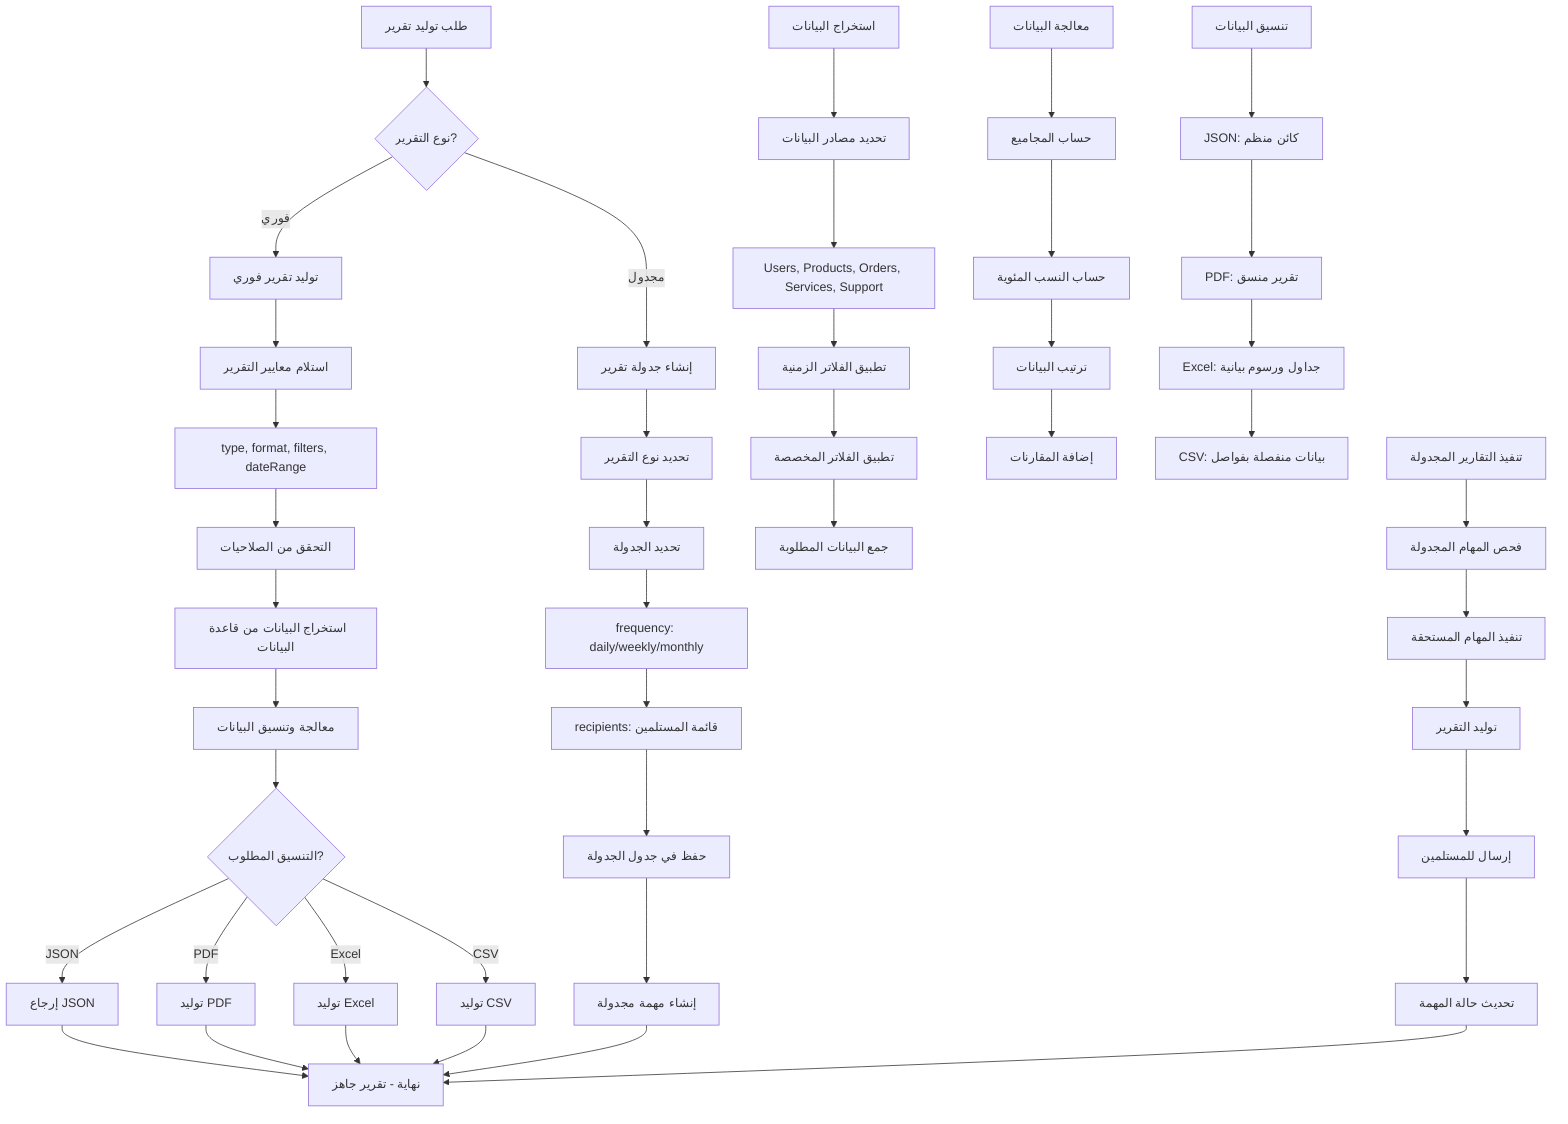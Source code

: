 %% Report Generation Flow
%% View at https://mermaid.live
flowchart TD
  A[طلب توليد تقرير] --> B{نوع التقرير?}
  B -->|فوري| C[توليد تقرير فوري]
  B -->|مجدول| D[إنشاء جدولة تقرير]

  %% Instant Report
  C --> C1[استلام معايير التقرير]
  C1 --> C2[type, format, filters, dateRange]
  C2 --> C3[التحقق من الصلاحيات]
  C3 --> C4[استخراج البيانات من قاعدة البيانات]
  C4 --> C5[معالجة وتنسيق البيانات]
  C5 --> C6{التنسيق المطلوب?}
  C6 -->|JSON| C7[إرجاع JSON]
  C6 -->|PDF| C8[توليد PDF]
  C6 -->|Excel| C9[توليد Excel]
  C6 -->|CSV| C10[توليد CSV]

  %% Scheduled Report
  D --> D1[تحديد نوع التقرير]
  D1 --> D2[تحديد الجدولة]
  D2 --> D3[frequency: daily/weekly/monthly]
  D3 --> D4[recipients: قائمة المستلمين]
  D4 --> D5[حفظ في جدول الجدولة]
  D5 --> D6[إنشاء مهمة مجدولة]

  %% Data Extraction
  E[استخراج البيانات] --> E1[تحديد مصادر البيانات]
  E1 --> E2[Users, Products, Orders, Services, Support]
  E2 --> E3[تطبيق الفلاتر الزمنية]
  E3 --> E4[تطبيق الفلاتر المخصصة]
  E4 --> E5[جمع البيانات المطلوبة]

  %% Processing
  F[معالجة البيانات] --> F1[حساب المجاميع]
  F1 --> F2[حساب النسب المئوية]
  F2 --> F3[ترتيب البيانات]
  F3 --> F4[إضافة المقارنات]

  %% Formatting
  G[تنسيق البيانات] --> G1[JSON: كائن منظم]
  G1 --> G2[PDF: تقرير منسق]
  G2 --> G3[Excel: جداول ورسوم بيانية]
  G3 --> G4[CSV: بيانات منفصلة بفواصل]

  %% Scheduled Execution
  H[تنفيذ التقارير المجدولة] --> H1[فحص المهام المجدولة]
  H1 --> H2[تنفيذ المهام المستحقة]
  H2 --> H3[توليد التقرير]
  H3 --> H4[إرسال للمستلمين]
  H4 --> H5[تحديث حالة المهمة]

  %% End points
  C7 --> I[نهاية - تقرير جاهز]
  C8 --> I
  C9 --> I
  C10 --> I
  D6 --> I
  H5 --> I